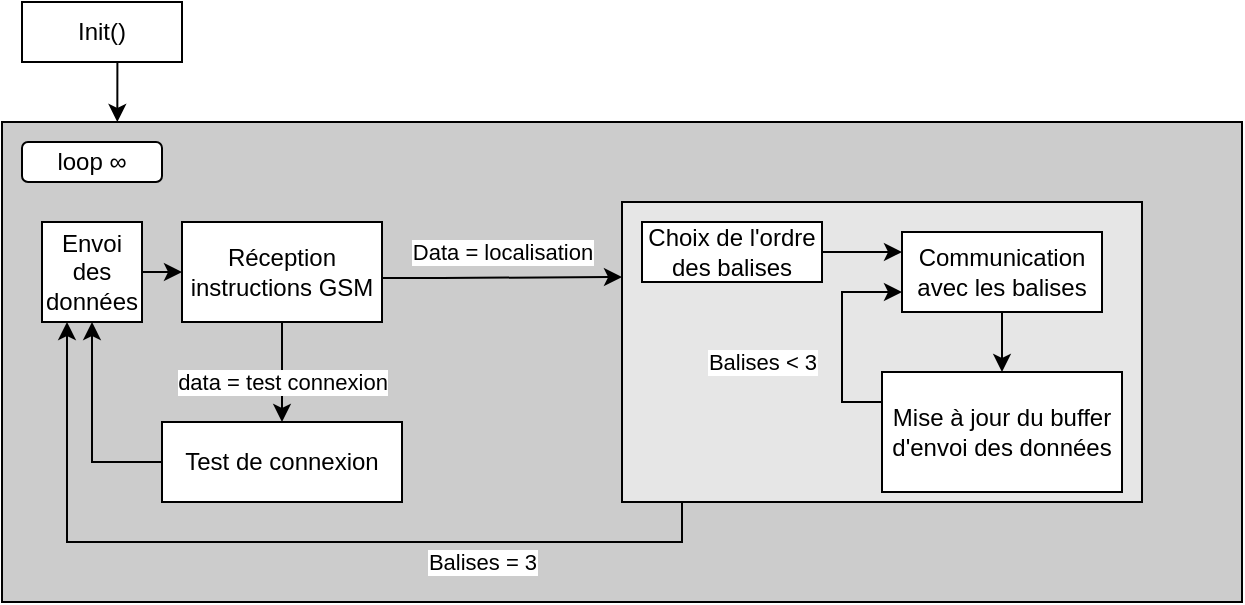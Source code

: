 <mxfile version="14.0.1" type="device"><diagram id="C5RBs43oDa-KdzZeNtuy" name="Page-1"><mxGraphModel dx="1038" dy="587" grid="1" gridSize="10" guides="1" tooltips="1" connect="1" arrows="1" fold="1" page="1" pageScale="1" pageWidth="827" pageHeight="1169" math="0" shadow="0"><root><mxCell id="WIyWlLk6GJQsqaUBKTNV-0"/><mxCell id="WIyWlLk6GJQsqaUBKTNV-1" parent="WIyWlLk6GJQsqaUBKTNV-0"/><mxCell id="ihqsziPjMlFPk8N3XPu4-48" style="edgeStyle=orthogonalEdgeStyle;rounded=0;orthogonalLoop=1;jettySize=auto;html=1;exitX=0.5;exitY=1;exitDx=0;exitDy=0;entryX=0.093;entryY=0;entryDx=0;entryDy=0;entryPerimeter=0;" edge="1" parent="WIyWlLk6GJQsqaUBKTNV-1" source="ihqsziPjMlFPk8N3XPu4-49" target="ihqsziPjMlFPk8N3XPu4-50"><mxGeometry relative="1" as="geometry"/></mxCell><mxCell id="ihqsziPjMlFPk8N3XPu4-49" value="Init()" style="rounded=0;whiteSpace=wrap;html=1;" vertex="1" parent="WIyWlLk6GJQsqaUBKTNV-1"><mxGeometry x="130" y="340" width="80" height="30" as="geometry"/></mxCell><mxCell id="ihqsziPjMlFPk8N3XPu4-50" value="" style="rounded=0;whiteSpace=wrap;html=1;fillColor=#CCCCCC;" vertex="1" parent="WIyWlLk6GJQsqaUBKTNV-1"><mxGeometry x="120" y="400" width="620" height="240" as="geometry"/></mxCell><mxCell id="ihqsziPjMlFPk8N3XPu4-51" value="loop ∞" style="rounded=1;whiteSpace=wrap;html=1;" vertex="1" parent="WIyWlLk6GJQsqaUBKTNV-1"><mxGeometry x="130" y="410" width="70" height="20" as="geometry"/></mxCell><mxCell id="ihqsziPjMlFPk8N3XPu4-52" style="edgeStyle=orthogonalEdgeStyle;rounded=0;orthogonalLoop=1;jettySize=auto;html=1;exitX=1;exitY=0.5;exitDx=0;exitDy=0;entryX=0;entryY=0.5;entryDx=0;entryDy=0;" edge="1" parent="WIyWlLk6GJQsqaUBKTNV-1" source="ihqsziPjMlFPk8N3XPu4-53" target="ihqsziPjMlFPk8N3XPu4-57"><mxGeometry relative="1" as="geometry"/></mxCell><mxCell id="ihqsziPjMlFPk8N3XPu4-53" value="Envoi des données" style="rounded=0;whiteSpace=wrap;html=1;" vertex="1" parent="WIyWlLk6GJQsqaUBKTNV-1"><mxGeometry x="140" y="450" width="50" height="50" as="geometry"/></mxCell><mxCell id="ihqsziPjMlFPk8N3XPu4-54" value="data = test connexion" style="edgeStyle=orthogonalEdgeStyle;rounded=0;orthogonalLoop=1;jettySize=auto;html=1;exitX=0.5;exitY=1;exitDx=0;exitDy=0;entryX=0.5;entryY=0;entryDx=0;entryDy=0;" edge="1" parent="WIyWlLk6GJQsqaUBKTNV-1" source="ihqsziPjMlFPk8N3XPu4-57" target="ihqsziPjMlFPk8N3XPu4-60"><mxGeometry x="0.2" relative="1" as="geometry"><mxPoint as="offset"/></mxGeometry></mxCell><mxCell id="ihqsziPjMlFPk8N3XPu4-55" style="edgeStyle=orthogonalEdgeStyle;rounded=0;orthogonalLoop=1;jettySize=auto;html=1;exitX=1;exitY=0.5;exitDx=0;exitDy=0;entryX=0;entryY=0.25;entryDx=0;entryDy=0;" edge="1" parent="WIyWlLk6GJQsqaUBKTNV-1" source="ihqsziPjMlFPk8N3XPu4-57" target="ihqsziPjMlFPk8N3XPu4-71"><mxGeometry relative="1" as="geometry"><Array as="points"><mxPoint x="310" y="478"/><mxPoint x="340" y="478"/></Array><mxPoint x="360" y="477.5" as="targetPoint"/></mxGeometry></mxCell><mxCell id="ihqsziPjMlFPk8N3XPu4-56" value="Data = localisation" style="edgeLabel;html=1;align=center;verticalAlign=middle;resizable=0;points=[];" vertex="1" connectable="0" parent="ihqsziPjMlFPk8N3XPu4-55"><mxGeometry x="0.247" y="2" relative="1" as="geometry"><mxPoint x="-13.99" y="-10.76" as="offset"/></mxGeometry></mxCell><mxCell id="ihqsziPjMlFPk8N3XPu4-57" value="Réception instructions GSM" style="rounded=0;whiteSpace=wrap;html=1;" vertex="1" parent="WIyWlLk6GJQsqaUBKTNV-1"><mxGeometry x="210" y="450" width="100" height="50" as="geometry"/></mxCell><mxCell id="ihqsziPjMlFPk8N3XPu4-58" style="edgeStyle=orthogonalEdgeStyle;rounded=0;orthogonalLoop=1;jettySize=auto;html=1;exitX=0.5;exitY=1;exitDx=0;exitDy=0;" edge="1" parent="WIyWlLk6GJQsqaUBKTNV-1" source="ihqsziPjMlFPk8N3XPu4-57" target="ihqsziPjMlFPk8N3XPu4-57"><mxGeometry relative="1" as="geometry"/></mxCell><mxCell id="ihqsziPjMlFPk8N3XPu4-59" style="edgeStyle=orthogonalEdgeStyle;rounded=0;orthogonalLoop=1;jettySize=auto;html=1;exitX=0;exitY=0.5;exitDx=0;exitDy=0;entryX=0.5;entryY=1;entryDx=0;entryDy=0;" edge="1" parent="WIyWlLk6GJQsqaUBKTNV-1" source="ihqsziPjMlFPk8N3XPu4-60" target="ihqsziPjMlFPk8N3XPu4-53"><mxGeometry relative="1" as="geometry"/></mxCell><mxCell id="ihqsziPjMlFPk8N3XPu4-60" value="Test de connexion" style="rounded=0;whiteSpace=wrap;html=1;" vertex="1" parent="WIyWlLk6GJQsqaUBKTNV-1"><mxGeometry x="200" y="550" width="120" height="40" as="geometry"/></mxCell><mxCell id="ihqsziPjMlFPk8N3XPu4-62" style="edgeStyle=orthogonalEdgeStyle;rounded=0;orthogonalLoop=1;jettySize=auto;html=1;exitX=1;exitY=0.5;exitDx=0;exitDy=0;entryX=0;entryY=0.25;entryDx=0;entryDy=0;" edge="1" parent="WIyWlLk6GJQsqaUBKTNV-1" target="ihqsziPjMlFPk8N3XPu4-65"><mxGeometry relative="1" as="geometry"><mxPoint x="460" y="465" as="sourcePoint"/></mxGeometry></mxCell><mxCell id="ihqsziPjMlFPk8N3XPu4-64" style="edgeStyle=orthogonalEdgeStyle;rounded=0;orthogonalLoop=1;jettySize=auto;html=1;exitX=0.5;exitY=1;exitDx=0;exitDy=0;entryX=0.5;entryY=0;entryDx=0;entryDy=0;" edge="1" parent="WIyWlLk6GJQsqaUBKTNV-1" source="ihqsziPjMlFPk8N3XPu4-65" target="ihqsziPjMlFPk8N3XPu4-70"><mxGeometry relative="1" as="geometry"/></mxCell><mxCell id="ihqsziPjMlFPk8N3XPu4-65" value="Communication avec les balises" style="rounded=0;whiteSpace=wrap;html=1;" vertex="1" parent="WIyWlLk6GJQsqaUBKTNV-1"><mxGeometry x="500" y="455" width="100" height="40" as="geometry"/></mxCell><mxCell id="ihqsziPjMlFPk8N3XPu4-66" style="edgeStyle=orthogonalEdgeStyle;rounded=0;orthogonalLoop=1;jettySize=auto;html=1;exitX=0;exitY=0.25;exitDx=0;exitDy=0;entryX=0.75;entryY=1;entryDx=0;entryDy=0;" edge="1" parent="WIyWlLk6GJQsqaUBKTNV-1" source="ihqsziPjMlFPk8N3XPu4-70"><mxGeometry relative="1" as="geometry"><mxPoint x="437.5" y="480" as="targetPoint"/></mxGeometry></mxCell><mxCell id="ihqsziPjMlFPk8N3XPu4-68" style="edgeStyle=orthogonalEdgeStyle;rounded=0;orthogonalLoop=1;jettySize=auto;html=1;exitX=0;exitY=0.75;exitDx=0;exitDy=0;entryX=0.25;entryY=1;entryDx=0;entryDy=0;" edge="1" parent="WIyWlLk6GJQsqaUBKTNV-1" source="ihqsziPjMlFPk8N3XPu4-70" target="ihqsziPjMlFPk8N3XPu4-53"><mxGeometry relative="1" as="geometry"><Array as="points"><mxPoint x="460" y="570"/><mxPoint x="460" y="610"/><mxPoint x="153" y="610"/></Array></mxGeometry></mxCell><mxCell id="ihqsziPjMlFPk8N3XPu4-69" value="Balises = 3" style="edgeLabel;html=1;align=center;verticalAlign=middle;resizable=0;points=[];" vertex="1" connectable="0" parent="ihqsziPjMlFPk8N3XPu4-68"><mxGeometry x="-0.29" y="-1" relative="1" as="geometry"><mxPoint x="3" y="11" as="offset"/></mxGeometry></mxCell><mxCell id="ihqsziPjMlFPk8N3XPu4-70" value="Mise à jour du buffer d'envoi des données" style="rounded=0;whiteSpace=wrap;html=1;" vertex="1" parent="WIyWlLk6GJQsqaUBKTNV-1"><mxGeometry x="490" y="525" width="120" height="60" as="geometry"/></mxCell><mxCell id="ihqsziPjMlFPk8N3XPu4-71" value="" style="rounded=0;whiteSpace=wrap;html=1;fillColor=#E6E6E6;" vertex="1" parent="WIyWlLk6GJQsqaUBKTNV-1"><mxGeometry x="430" y="440" width="260" height="150" as="geometry"/></mxCell><mxCell id="ihqsziPjMlFPk8N3XPu4-72" style="edgeStyle=orthogonalEdgeStyle;rounded=0;orthogonalLoop=1;jettySize=auto;html=1;exitX=1;exitY=0.5;exitDx=0;exitDy=0;entryX=0;entryY=0.25;entryDx=0;entryDy=0;" edge="1" source="ihqsziPjMlFPk8N3XPu4-73" target="ihqsziPjMlFPk8N3XPu4-75" parent="WIyWlLk6GJQsqaUBKTNV-1"><mxGeometry relative="1" as="geometry"/></mxCell><mxCell id="ihqsziPjMlFPk8N3XPu4-73" value="Choix de l'ordre des balises" style="rounded=0;whiteSpace=wrap;html=1;" vertex="1" parent="WIyWlLk6GJQsqaUBKTNV-1"><mxGeometry x="440" y="450" width="90" height="30" as="geometry"/></mxCell><mxCell id="ihqsziPjMlFPk8N3XPu4-74" style="edgeStyle=orthogonalEdgeStyle;rounded=0;orthogonalLoop=1;jettySize=auto;html=1;exitX=0.5;exitY=1;exitDx=0;exitDy=0;entryX=0.5;entryY=0;entryDx=0;entryDy=0;" edge="1" source="ihqsziPjMlFPk8N3XPu4-75" target="ihqsziPjMlFPk8N3XPu4-78" parent="WIyWlLk6GJQsqaUBKTNV-1"><mxGeometry relative="1" as="geometry"/></mxCell><mxCell id="ihqsziPjMlFPk8N3XPu4-75" value="Communication avec les balises" style="rounded=0;whiteSpace=wrap;html=1;" vertex="1" parent="WIyWlLk6GJQsqaUBKTNV-1"><mxGeometry x="570" y="455" width="100" height="40" as="geometry"/></mxCell><mxCell id="ihqsziPjMlFPk8N3XPu4-76" style="edgeStyle=orthogonalEdgeStyle;rounded=0;orthogonalLoop=1;jettySize=auto;html=1;exitX=0;exitY=0.25;exitDx=0;exitDy=0;entryX=0;entryY=0.75;entryDx=0;entryDy=0;" edge="1" source="ihqsziPjMlFPk8N3XPu4-78" target="ihqsziPjMlFPk8N3XPu4-75" parent="WIyWlLk6GJQsqaUBKTNV-1"><mxGeometry relative="1" as="geometry"/></mxCell><mxCell id="ihqsziPjMlFPk8N3XPu4-77" value="Balises &amp;lt; 3" style="edgeLabel;html=1;align=center;verticalAlign=middle;resizable=0;points=[];" vertex="1" connectable="0" parent="ihqsziPjMlFPk8N3XPu4-76"><mxGeometry x="-0.271" y="2" relative="1" as="geometry"><mxPoint x="-38" y="-2" as="offset"/></mxGeometry></mxCell><mxCell id="ihqsziPjMlFPk8N3XPu4-78" value="Mise à jour du buffer d'envoi des données" style="rounded=0;whiteSpace=wrap;html=1;" vertex="1" parent="WIyWlLk6GJQsqaUBKTNV-1"><mxGeometry x="560" y="525" width="120" height="60" as="geometry"/></mxCell></root></mxGraphModel></diagram></mxfile>